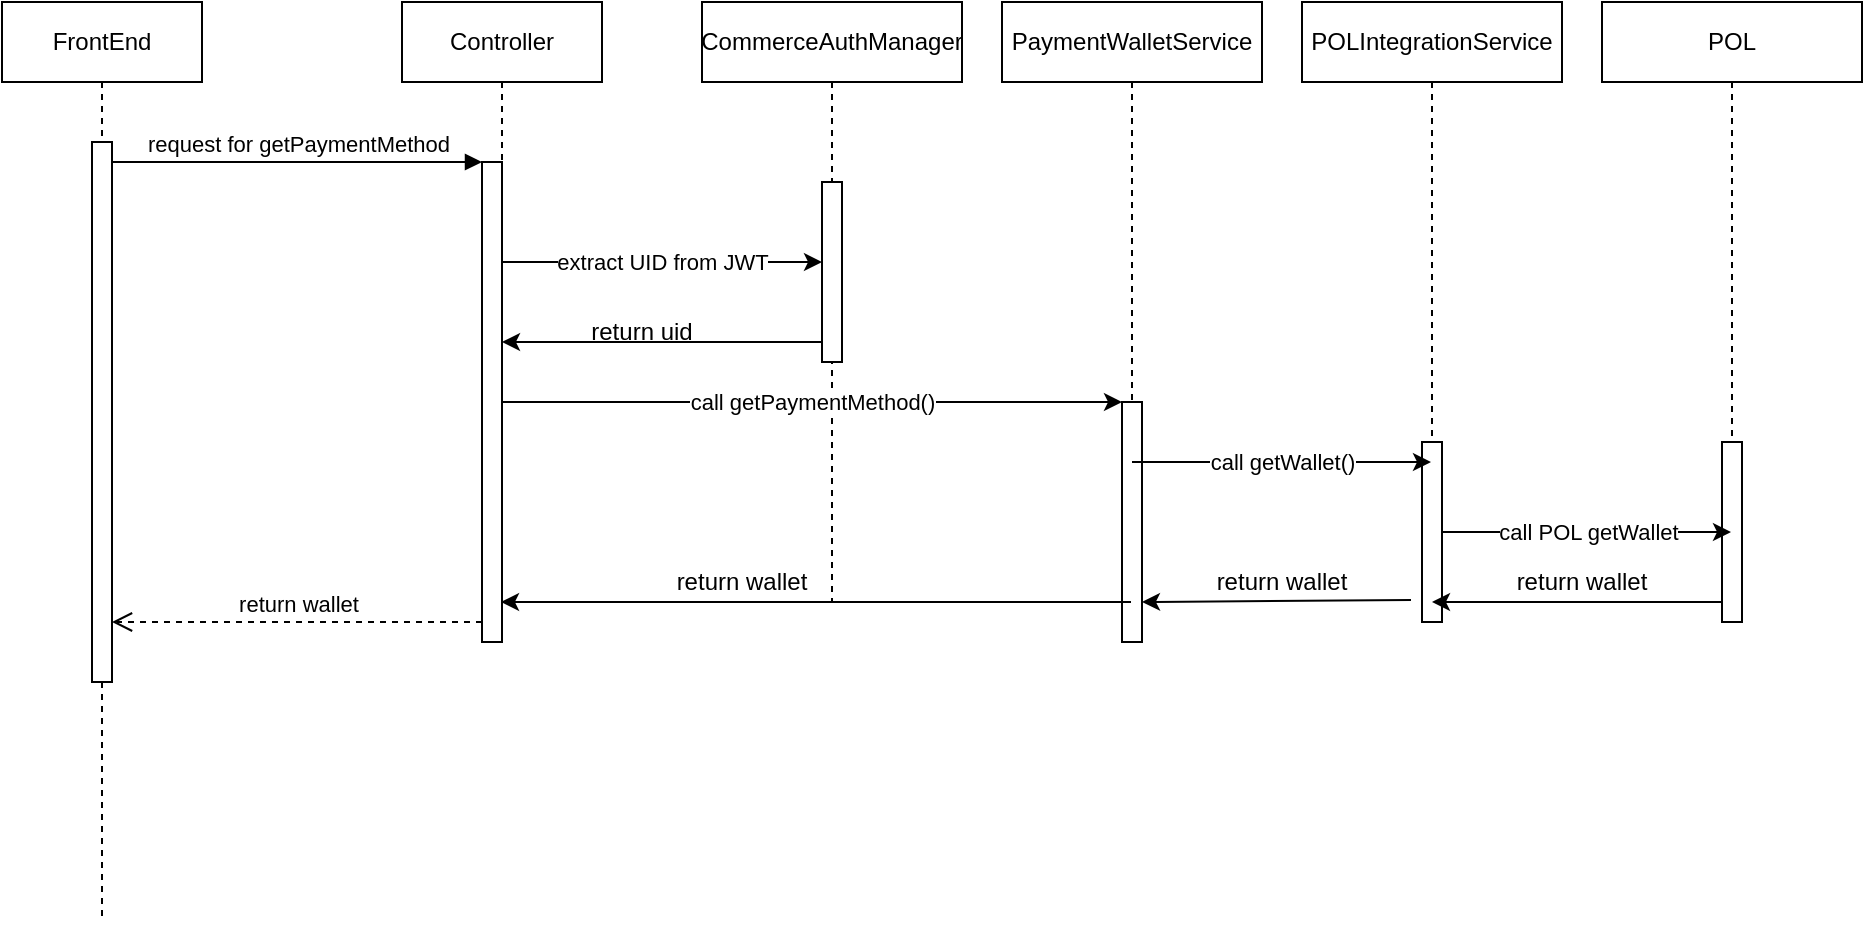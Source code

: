 <mxfile version="26.2.6">
  <diagram name="Page-1" id="2YBvvXClWsGukQMizWep">
    <mxGraphModel dx="1022" dy="542" grid="1" gridSize="10" guides="1" tooltips="1" connect="1" arrows="1" fold="1" page="1" pageScale="1" pageWidth="850" pageHeight="1100" math="0" shadow="0">
      <root>
        <mxCell id="0" />
        <mxCell id="1" parent="0" />
        <mxCell id="aM9ryv3xv72pqoxQDRHE-1" value="FrontEnd" style="shape=umlLifeline;perimeter=lifelinePerimeter;whiteSpace=wrap;html=1;container=0;dropTarget=0;collapsible=0;recursiveResize=0;outlineConnect=0;portConstraint=eastwest;newEdgeStyle={&quot;edgeStyle&quot;:&quot;elbowEdgeStyle&quot;,&quot;elbow&quot;:&quot;vertical&quot;,&quot;curved&quot;:0,&quot;rounded&quot;:0};" parent="1" vertex="1">
          <mxGeometry x="40" y="40" width="100" height="460" as="geometry" />
        </mxCell>
        <mxCell id="aM9ryv3xv72pqoxQDRHE-2" value="" style="html=1;points=[];perimeter=orthogonalPerimeter;outlineConnect=0;targetShapes=umlLifeline;portConstraint=eastwest;newEdgeStyle={&quot;edgeStyle&quot;:&quot;elbowEdgeStyle&quot;,&quot;elbow&quot;:&quot;vertical&quot;,&quot;curved&quot;:0,&quot;rounded&quot;:0};" parent="aM9ryv3xv72pqoxQDRHE-1" vertex="1">
          <mxGeometry x="45" y="70" width="10" height="270" as="geometry" />
        </mxCell>
        <mxCell id="aM9ryv3xv72pqoxQDRHE-5" value="Controller" style="shape=umlLifeline;perimeter=lifelinePerimeter;whiteSpace=wrap;html=1;container=0;dropTarget=0;collapsible=0;recursiveResize=0;outlineConnect=0;portConstraint=eastwest;newEdgeStyle={&quot;edgeStyle&quot;:&quot;elbowEdgeStyle&quot;,&quot;elbow&quot;:&quot;vertical&quot;,&quot;curved&quot;:0,&quot;rounded&quot;:0};" parent="1" vertex="1">
          <mxGeometry x="240" y="40" width="100" height="320" as="geometry" />
        </mxCell>
        <mxCell id="aM9ryv3xv72pqoxQDRHE-6" value="" style="html=1;points=[];perimeter=orthogonalPerimeter;outlineConnect=0;targetShapes=umlLifeline;portConstraint=eastwest;newEdgeStyle={&quot;edgeStyle&quot;:&quot;elbowEdgeStyle&quot;,&quot;elbow&quot;:&quot;vertical&quot;,&quot;curved&quot;:0,&quot;rounded&quot;:0};" parent="aM9ryv3xv72pqoxQDRHE-5" vertex="1">
          <mxGeometry x="40" y="80" width="10" height="240" as="geometry" />
        </mxCell>
        <mxCell id="aM9ryv3xv72pqoxQDRHE-7" value="request for getPaymentMethod" style="html=1;verticalAlign=bottom;endArrow=block;edgeStyle=elbowEdgeStyle;elbow=vertical;curved=0;rounded=0;" parent="1" source="aM9ryv3xv72pqoxQDRHE-2" target="aM9ryv3xv72pqoxQDRHE-6" edge="1">
          <mxGeometry relative="1" as="geometry">
            <mxPoint x="195" y="130" as="sourcePoint" />
            <Array as="points">
              <mxPoint x="180" y="120" />
            </Array>
          </mxGeometry>
        </mxCell>
        <mxCell id="aM9ryv3xv72pqoxQDRHE-8" value="return wallet" style="html=1;verticalAlign=bottom;endArrow=open;dashed=1;endSize=8;edgeStyle=elbowEdgeStyle;elbow=vertical;curved=0;rounded=0;" parent="1" source="aM9ryv3xv72pqoxQDRHE-6" target="aM9ryv3xv72pqoxQDRHE-2" edge="1">
          <mxGeometry relative="1" as="geometry">
            <mxPoint x="195" y="205" as="targetPoint" />
            <Array as="points">
              <mxPoint x="190" y="350" />
            </Array>
          </mxGeometry>
        </mxCell>
        <mxCell id="vdi2Uyd__IfH-aDBm-zi-1" value="PaymentWalletService" style="shape=umlLifeline;perimeter=lifelinePerimeter;whiteSpace=wrap;html=1;container=0;dropTarget=0;collapsible=0;recursiveResize=0;outlineConnect=0;portConstraint=eastwest;newEdgeStyle={&quot;edgeStyle&quot;:&quot;elbowEdgeStyle&quot;,&quot;elbow&quot;:&quot;vertical&quot;,&quot;curved&quot;:0,&quot;rounded&quot;:0};" vertex="1" parent="1">
          <mxGeometry x="540" y="40" width="130" height="320" as="geometry" />
        </mxCell>
        <mxCell id="vdi2Uyd__IfH-aDBm-zi-2" value="" style="html=1;points=[];perimeter=orthogonalPerimeter;outlineConnect=0;targetShapes=umlLifeline;portConstraint=eastwest;newEdgeStyle={&quot;edgeStyle&quot;:&quot;elbowEdgeStyle&quot;,&quot;elbow&quot;:&quot;vertical&quot;,&quot;curved&quot;:0,&quot;rounded&quot;:0};" vertex="1" parent="vdi2Uyd__IfH-aDBm-zi-1">
          <mxGeometry x="60" y="200" width="10" height="120" as="geometry" />
        </mxCell>
        <mxCell id="vdi2Uyd__IfH-aDBm-zi-4" value="CommerceAuthManager" style="shape=umlLifeline;perimeter=lifelinePerimeter;whiteSpace=wrap;html=1;container=0;dropTarget=0;collapsible=0;recursiveResize=0;outlineConnect=0;portConstraint=eastwest;newEdgeStyle={&quot;edgeStyle&quot;:&quot;elbowEdgeStyle&quot;,&quot;elbow&quot;:&quot;vertical&quot;,&quot;curved&quot;:0,&quot;rounded&quot;:0};" vertex="1" parent="1">
          <mxGeometry x="390" y="40" width="130" height="300" as="geometry" />
        </mxCell>
        <mxCell id="vdi2Uyd__IfH-aDBm-zi-5" value="" style="html=1;points=[];perimeter=orthogonalPerimeter;outlineConnect=0;targetShapes=umlLifeline;portConstraint=eastwest;newEdgeStyle={&quot;edgeStyle&quot;:&quot;elbowEdgeStyle&quot;,&quot;elbow&quot;:&quot;vertical&quot;,&quot;curved&quot;:0,&quot;rounded&quot;:0};" vertex="1" parent="vdi2Uyd__IfH-aDBm-zi-4">
          <mxGeometry x="60" y="90" width="10" height="90" as="geometry" />
        </mxCell>
        <mxCell id="vdi2Uyd__IfH-aDBm-zi-6" value="" style="endArrow=classic;html=1;rounded=0;" edge="1" parent="1" source="aM9ryv3xv72pqoxQDRHE-6" target="vdi2Uyd__IfH-aDBm-zi-5">
          <mxGeometry relative="1" as="geometry">
            <mxPoint x="340" y="250" as="sourcePoint" />
            <mxPoint x="500" y="250" as="targetPoint" />
            <Array as="points">
              <mxPoint x="380" y="170" />
            </Array>
          </mxGeometry>
        </mxCell>
        <mxCell id="vdi2Uyd__IfH-aDBm-zi-7" value="extract UID from JWT" style="edgeLabel;resizable=0;html=1;;align=center;verticalAlign=middle;" connectable="0" vertex="1" parent="vdi2Uyd__IfH-aDBm-zi-6">
          <mxGeometry relative="1" as="geometry" />
        </mxCell>
        <mxCell id="vdi2Uyd__IfH-aDBm-zi-10" value="" style="endArrow=classic;html=1;rounded=0;" edge="1" parent="1" source="vdi2Uyd__IfH-aDBm-zi-5" target="aM9ryv3xv72pqoxQDRHE-5">
          <mxGeometry width="50" height="50" relative="1" as="geometry">
            <mxPoint x="400" y="280" as="sourcePoint" />
            <mxPoint x="450" y="230" as="targetPoint" />
            <Array as="points">
              <mxPoint x="360" y="210" />
            </Array>
          </mxGeometry>
        </mxCell>
        <mxCell id="vdi2Uyd__IfH-aDBm-zi-11" value="return uid" style="text;html=1;align=center;verticalAlign=middle;whiteSpace=wrap;rounded=0;" vertex="1" parent="1">
          <mxGeometry x="310" y="190" width="100" height="30" as="geometry" />
        </mxCell>
        <mxCell id="vdi2Uyd__IfH-aDBm-zi-12" value="POLIntegrationService" style="shape=umlLifeline;perimeter=lifelinePerimeter;whiteSpace=wrap;html=1;container=0;dropTarget=0;collapsible=0;recursiveResize=0;outlineConnect=0;portConstraint=eastwest;newEdgeStyle={&quot;edgeStyle&quot;:&quot;elbowEdgeStyle&quot;,&quot;elbow&quot;:&quot;vertical&quot;,&quot;curved&quot;:0,&quot;rounded&quot;:0};" vertex="1" parent="1">
          <mxGeometry x="690" y="40" width="130" height="310" as="geometry" />
        </mxCell>
        <mxCell id="vdi2Uyd__IfH-aDBm-zi-13" value="" style="html=1;points=[];perimeter=orthogonalPerimeter;outlineConnect=0;targetShapes=umlLifeline;portConstraint=eastwest;newEdgeStyle={&quot;edgeStyle&quot;:&quot;elbowEdgeStyle&quot;,&quot;elbow&quot;:&quot;vertical&quot;,&quot;curved&quot;:0,&quot;rounded&quot;:0};" vertex="1" parent="vdi2Uyd__IfH-aDBm-zi-12">
          <mxGeometry x="60" y="220" width="10" height="90" as="geometry" />
        </mxCell>
        <mxCell id="vdi2Uyd__IfH-aDBm-zi-15" value="" style="endArrow=classic;html=1;rounded=0;" edge="1" parent="1" source="aM9ryv3xv72pqoxQDRHE-5" target="vdi2Uyd__IfH-aDBm-zi-2">
          <mxGeometry relative="1" as="geometry">
            <mxPoint x="370" y="270" as="sourcePoint" />
            <mxPoint x="470" y="270" as="targetPoint" />
          </mxGeometry>
        </mxCell>
        <mxCell id="vdi2Uyd__IfH-aDBm-zi-16" value="call getPaymentMethod()" style="edgeLabel;resizable=0;html=1;;align=center;verticalAlign=middle;" connectable="0" vertex="1" parent="vdi2Uyd__IfH-aDBm-zi-15">
          <mxGeometry relative="1" as="geometry" />
        </mxCell>
        <mxCell id="vdi2Uyd__IfH-aDBm-zi-18" value="" style="endArrow=classic;html=1;rounded=0;" edge="1" parent="1" source="vdi2Uyd__IfH-aDBm-zi-1" target="vdi2Uyd__IfH-aDBm-zi-12">
          <mxGeometry relative="1" as="geometry">
            <mxPoint x="630" y="270" as="sourcePoint" />
            <mxPoint x="470" y="270" as="targetPoint" />
            <Array as="points">
              <mxPoint x="680" y="270" />
            </Array>
          </mxGeometry>
        </mxCell>
        <mxCell id="vdi2Uyd__IfH-aDBm-zi-19" value="call getWallet()" style="edgeLabel;resizable=0;html=1;;align=center;verticalAlign=middle;" connectable="0" vertex="1" parent="vdi2Uyd__IfH-aDBm-zi-18">
          <mxGeometry relative="1" as="geometry" />
        </mxCell>
        <mxCell id="vdi2Uyd__IfH-aDBm-zi-21" value="POL" style="shape=umlLifeline;perimeter=lifelinePerimeter;whiteSpace=wrap;html=1;container=0;dropTarget=0;collapsible=0;recursiveResize=0;outlineConnect=0;portConstraint=eastwest;newEdgeStyle={&quot;edgeStyle&quot;:&quot;elbowEdgeStyle&quot;,&quot;elbow&quot;:&quot;vertical&quot;,&quot;curved&quot;:0,&quot;rounded&quot;:0};" vertex="1" parent="1">
          <mxGeometry x="840" y="40" width="130" height="310" as="geometry" />
        </mxCell>
        <mxCell id="vdi2Uyd__IfH-aDBm-zi-22" value="" style="html=1;points=[];perimeter=orthogonalPerimeter;outlineConnect=0;targetShapes=umlLifeline;portConstraint=eastwest;newEdgeStyle={&quot;edgeStyle&quot;:&quot;elbowEdgeStyle&quot;,&quot;elbow&quot;:&quot;vertical&quot;,&quot;curved&quot;:0,&quot;rounded&quot;:0};" vertex="1" parent="vdi2Uyd__IfH-aDBm-zi-21">
          <mxGeometry x="60" y="220" width="10" height="90" as="geometry" />
        </mxCell>
        <mxCell id="vdi2Uyd__IfH-aDBm-zi-23" value="" style="endArrow=classic;html=1;rounded=0;" edge="1" parent="1" source="vdi2Uyd__IfH-aDBm-zi-13" target="vdi2Uyd__IfH-aDBm-zi-21">
          <mxGeometry relative="1" as="geometry">
            <mxPoint x="420" y="270" as="sourcePoint" />
            <mxPoint x="520" y="270" as="targetPoint" />
          </mxGeometry>
        </mxCell>
        <mxCell id="vdi2Uyd__IfH-aDBm-zi-24" value="call POL getWallet" style="edgeLabel;resizable=0;html=1;;align=center;verticalAlign=middle;" connectable="0" vertex="1" parent="vdi2Uyd__IfH-aDBm-zi-23">
          <mxGeometry relative="1" as="geometry" />
        </mxCell>
        <mxCell id="vdi2Uyd__IfH-aDBm-zi-25" value="" style="endArrow=classic;html=1;rounded=0;" edge="1" parent="1" target="vdi2Uyd__IfH-aDBm-zi-12">
          <mxGeometry relative="1" as="geometry">
            <mxPoint x="900" y="340" as="sourcePoint" />
            <mxPoint x="800" y="366.923" as="targetPoint" />
            <Array as="points" />
          </mxGeometry>
        </mxCell>
        <mxCell id="vdi2Uyd__IfH-aDBm-zi-28" value="return wallet" style="text;html=1;align=center;verticalAlign=middle;whiteSpace=wrap;rounded=0;" vertex="1" parent="1">
          <mxGeometry x="790" y="320" width="80" height="20" as="geometry" />
        </mxCell>
        <mxCell id="vdi2Uyd__IfH-aDBm-zi-29" value="" style="endArrow=classic;html=1;rounded=0;" edge="1" parent="1">
          <mxGeometry width="50" height="50" relative="1" as="geometry">
            <mxPoint x="744.5" y="339" as="sourcePoint" />
            <mxPoint x="610" y="340" as="targetPoint" />
          </mxGeometry>
        </mxCell>
        <mxCell id="vdi2Uyd__IfH-aDBm-zi-30" value="" style="endArrow=classic;html=1;rounded=0;" edge="1" parent="1">
          <mxGeometry width="50" height="50" relative="1" as="geometry">
            <mxPoint x="604.5" y="340" as="sourcePoint" />
            <mxPoint x="289.5" y="340" as="targetPoint" />
          </mxGeometry>
        </mxCell>
        <mxCell id="vdi2Uyd__IfH-aDBm-zi-32" value="return wallet" style="text;html=1;align=center;verticalAlign=middle;whiteSpace=wrap;rounded=0;" vertex="1" parent="1">
          <mxGeometry x="370" y="315" width="80" height="30" as="geometry" />
        </mxCell>
        <mxCell id="vdi2Uyd__IfH-aDBm-zi-33" value="return wallet" style="text;html=1;align=center;verticalAlign=middle;whiteSpace=wrap;rounded=0;" vertex="1" parent="1">
          <mxGeometry x="640" y="315" width="80" height="30" as="geometry" />
        </mxCell>
      </root>
    </mxGraphModel>
  </diagram>
</mxfile>
